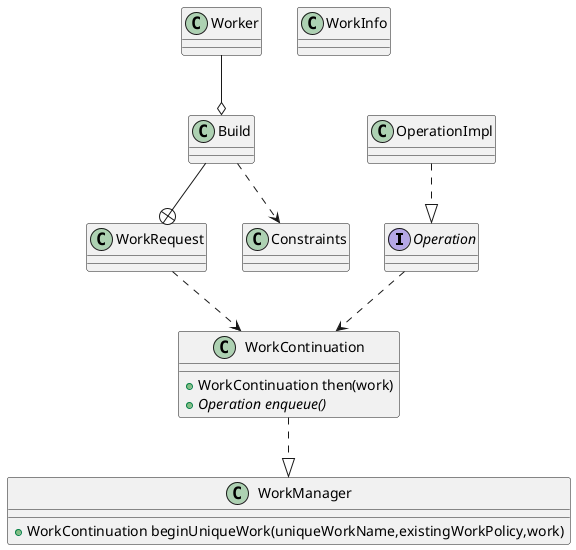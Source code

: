 @startuml
interface Operation
class OperationImpl
class Worker
class WorkRequest
class Build
class WorkManager{
  + WorkContinuation beginUniqueWork(uniqueWorkName,existingWorkPolicy,work)
}
class WorkContinuation{
  + WorkContinuation then(work)
  + {abstract} Operation enqueue()
}
class WorkInfo
class Constraints
Build --+ WorkRequest
Build ..> Constraints
WorkContinuation ..|> WorkManager
OperationImpl ..|> Operation
Operation ..> WorkContinuation
WorkRequest ..> WorkContinuation
Worker --o Build
@enduml